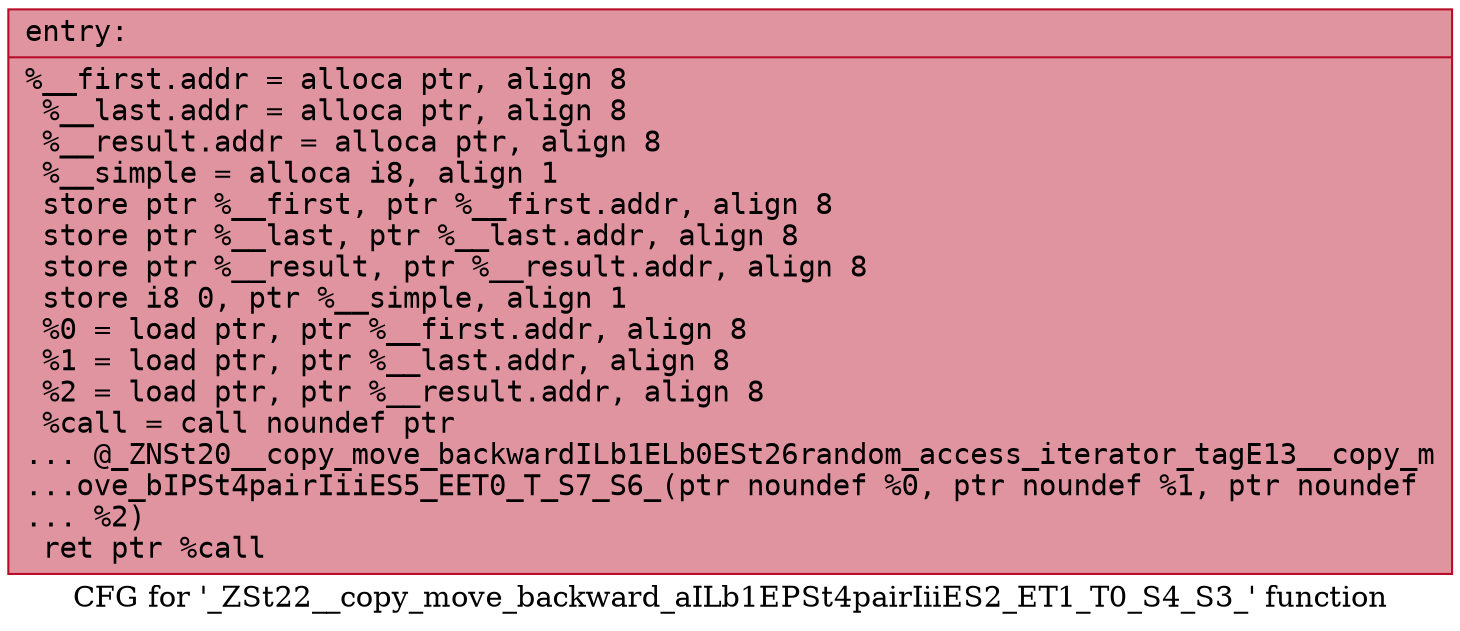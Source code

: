 digraph "CFG for '_ZSt22__copy_move_backward_aILb1EPSt4pairIiiES2_ET1_T0_S4_S3_' function" {
	label="CFG for '_ZSt22__copy_move_backward_aILb1EPSt4pairIiiES2_ET1_T0_S4_S3_' function";

	Node0x56307d7769c0 [shape=record,color="#b70d28ff", style=filled, fillcolor="#b70d2870" fontname="Courier",label="{entry:\l|  %__first.addr = alloca ptr, align 8\l  %__last.addr = alloca ptr, align 8\l  %__result.addr = alloca ptr, align 8\l  %__simple = alloca i8, align 1\l  store ptr %__first, ptr %__first.addr, align 8\l  store ptr %__last, ptr %__last.addr, align 8\l  store ptr %__result, ptr %__result.addr, align 8\l  store i8 0, ptr %__simple, align 1\l  %0 = load ptr, ptr %__first.addr, align 8\l  %1 = load ptr, ptr %__last.addr, align 8\l  %2 = load ptr, ptr %__result.addr, align 8\l  %call = call noundef ptr\l... @_ZNSt20__copy_move_backwardILb1ELb0ESt26random_access_iterator_tagE13__copy_m\l...ove_bIPSt4pairIiiES5_EET0_T_S7_S6_(ptr noundef %0, ptr noundef %1, ptr noundef\l... %2)\l  ret ptr %call\l}"];
}
